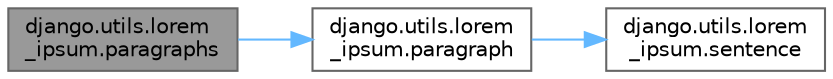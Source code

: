 digraph "django.utils.lorem_ipsum.paragraphs"
{
 // LATEX_PDF_SIZE
  bgcolor="transparent";
  edge [fontname=Helvetica,fontsize=10,labelfontname=Helvetica,labelfontsize=10];
  node [fontname=Helvetica,fontsize=10,shape=box,height=0.2,width=0.4];
  rankdir="LR";
  Node1 [id="Node000001",label="django.utils.lorem\l_ipsum.paragraphs",height=0.2,width=0.4,color="gray40", fillcolor="grey60", style="filled", fontcolor="black",tooltip=" "];
  Node1 -> Node2 [id="edge1_Node000001_Node000002",color="steelblue1",style="solid",tooltip=" "];
  Node2 [id="Node000002",label="django.utils.lorem\l_ipsum.paragraph",height=0.2,width=0.4,color="grey40", fillcolor="white", style="filled",URL="$namespacedjango_1_1utils_1_1lorem__ipsum.html#a27a1202fa9f48aa2c53d176cd5fdc907",tooltip=" "];
  Node2 -> Node3 [id="edge2_Node000002_Node000003",color="steelblue1",style="solid",tooltip=" "];
  Node3 [id="Node000003",label="django.utils.lorem\l_ipsum.sentence",height=0.2,width=0.4,color="grey40", fillcolor="white", style="filled",URL="$namespacedjango_1_1utils_1_1lorem__ipsum.html#a4af014e23806c2bb19d6d52d589823f6",tooltip=" "];
}
